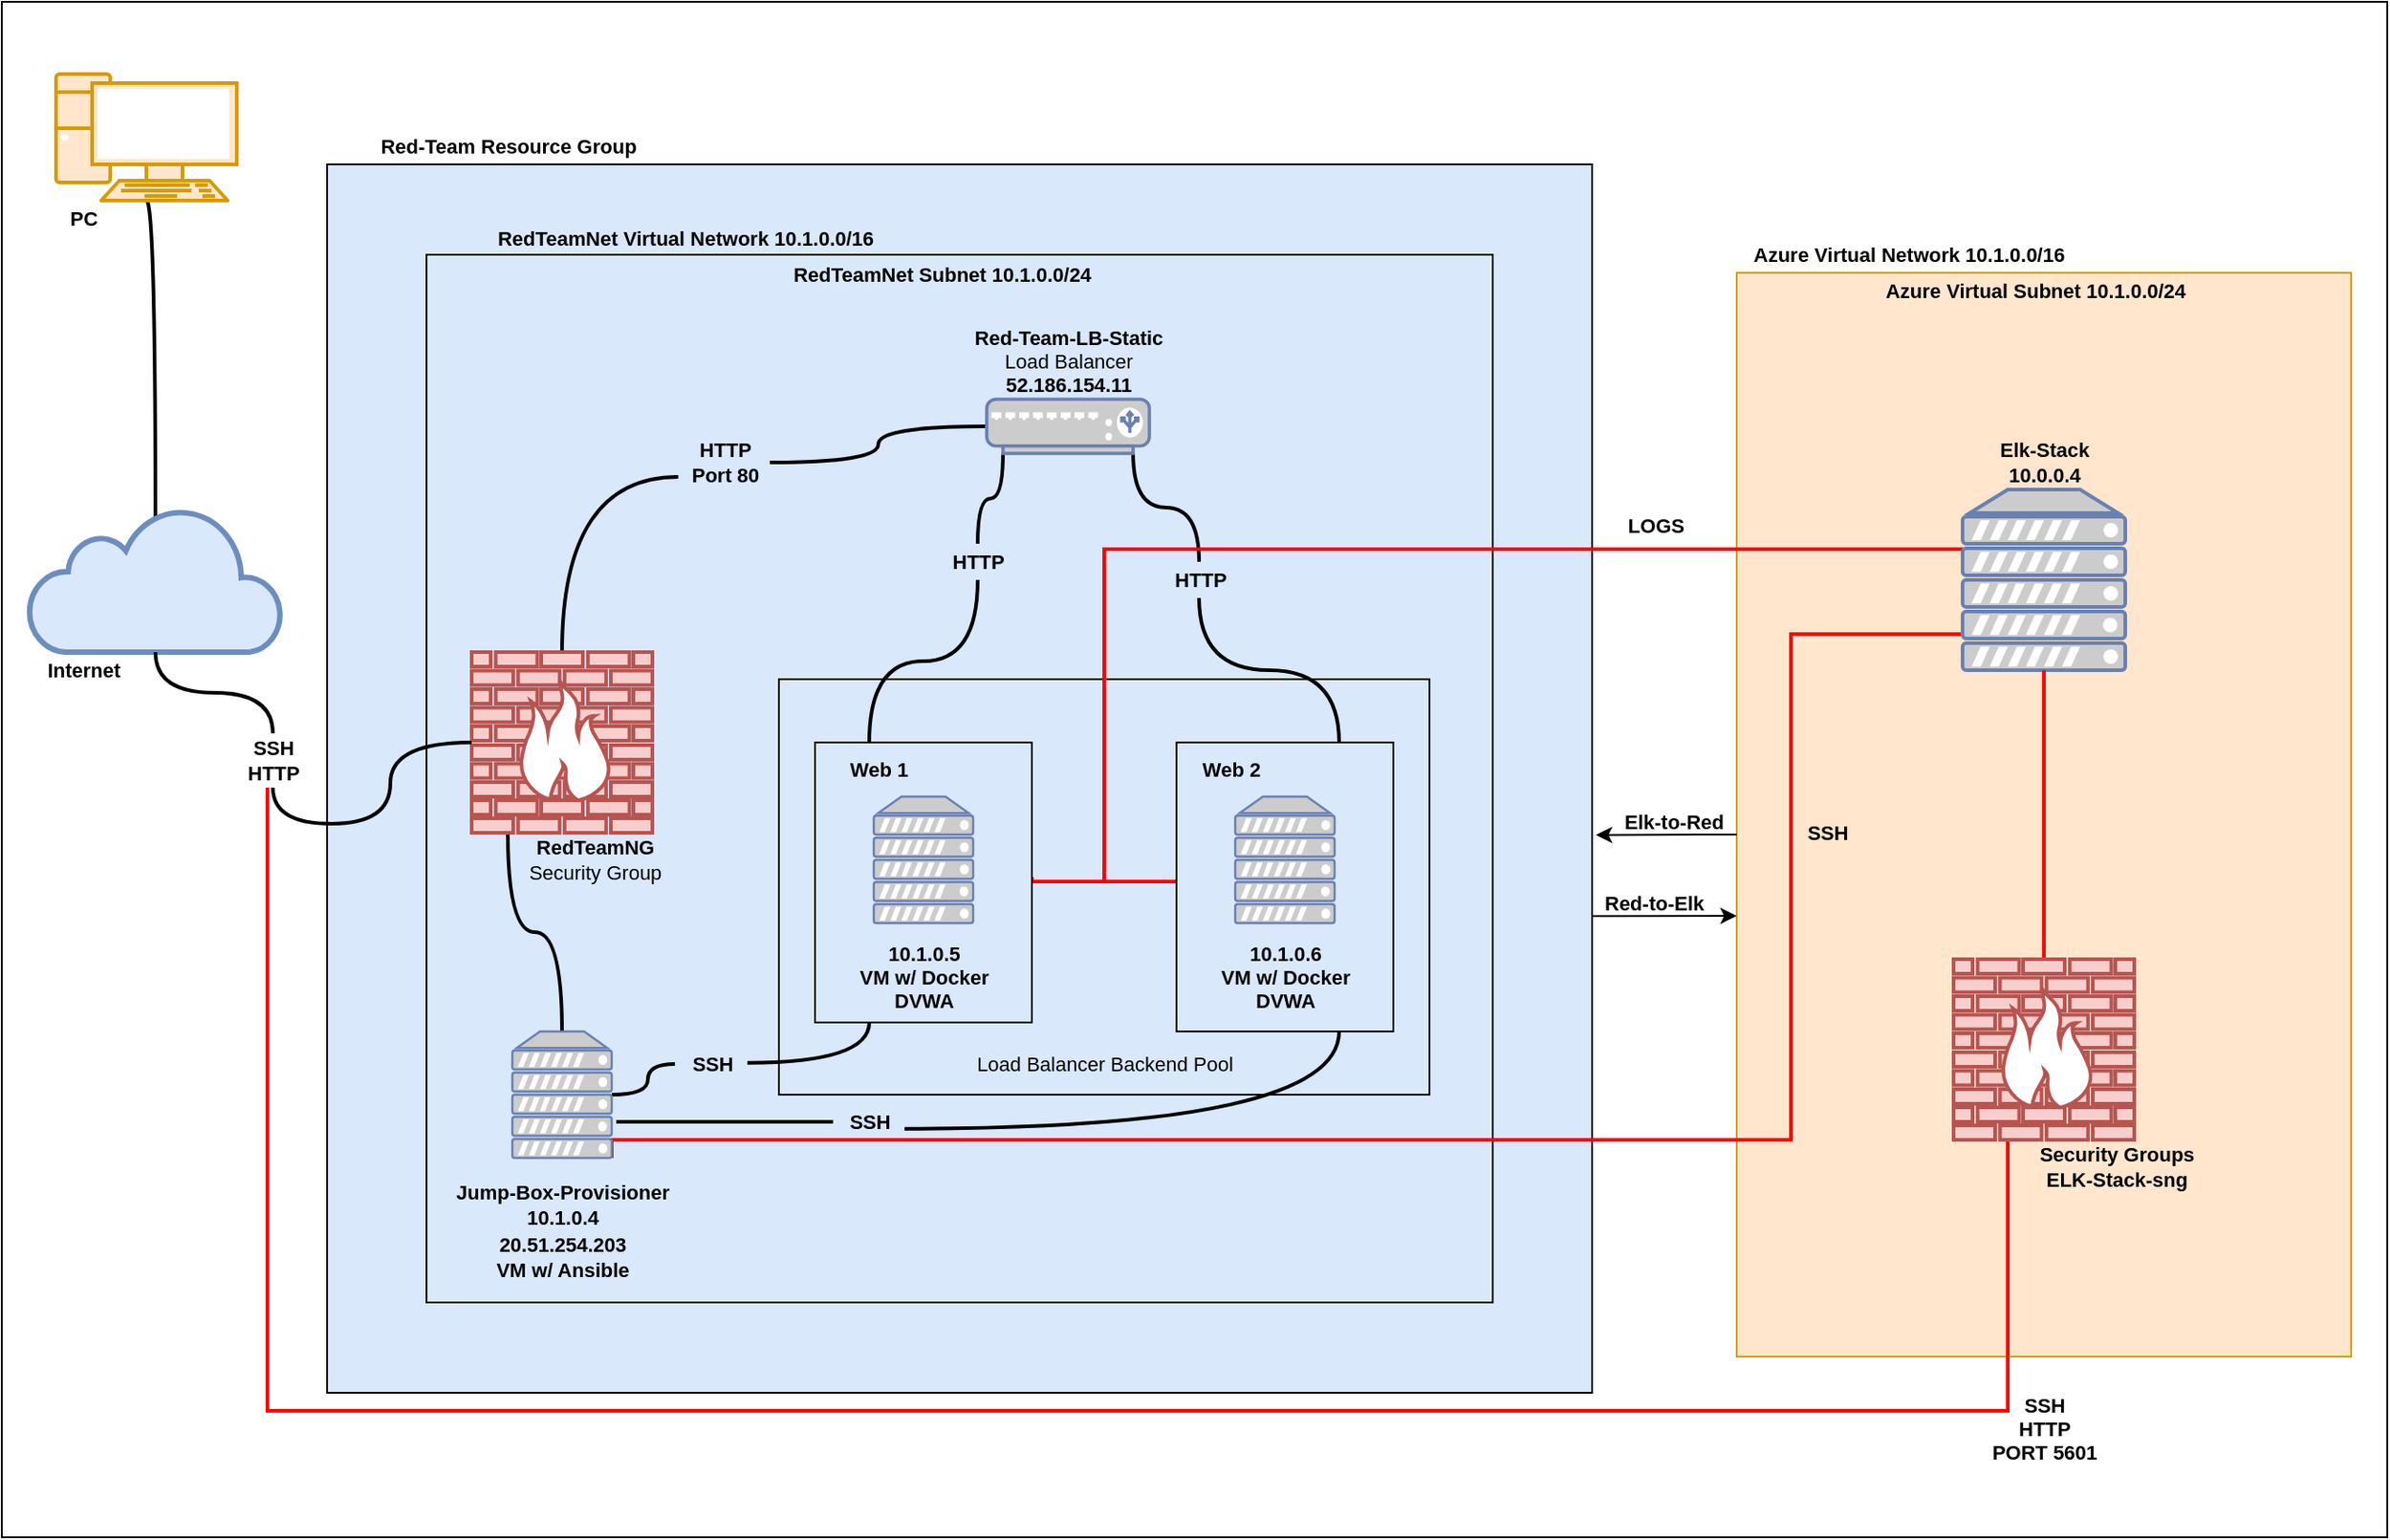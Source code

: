 <mxfile version="15.9.4" type="device"><diagram id="VUIN6gnFWrO7nGe89qZ6" name="Page-1"><mxGraphModel dx="2021" dy="1124" grid="1" gridSize="10" guides="1" tooltips="1" connect="1" arrows="1" fold="1" page="1" pageScale="1" pageWidth="1100" pageHeight="850" math="0" shadow="0"><root><mxCell id="0"/><mxCell id="1" parent="0"/><mxCell id="QiFDGlQleOejfIfcD5En-47" value="" style="rounded=0;whiteSpace=wrap;html=1;fontSize=12;" vertex="1" parent="1"><mxGeometry width="1320" height="850" as="geometry"/></mxCell><mxCell id="QiFDGlQleOejfIfcD5En-48" value="" style="rounded=0;whiteSpace=wrap;html=1;fontSize=12;fillColor=#ffe6cc;strokeColor=#d79b00;" vertex="1" parent="1"><mxGeometry x="960" y="150" width="340" height="600" as="geometry"/></mxCell><mxCell id="QiFDGlQleOejfIfcD5En-40" style="edgeStyle=orthogonalEdgeStyle;rounded=0;orthogonalLoop=1;jettySize=auto;html=1;exitX=0.999;exitY=0.612;exitDx=0;exitDy=0;exitPerimeter=0;" edge="1" parent="1" source="t0cJ-oJzR2DotqfWbUaT-24"><mxGeometry relative="1" as="geometry"><mxPoint x="960" y="506" as="targetPoint"/><Array as="points"><mxPoint x="960" y="506"/></Array></mxGeometry></mxCell><mxCell id="QiFDGlQleOejfIfcD5En-41" style="edgeStyle=orthogonalEdgeStyle;rounded=0;orthogonalLoop=1;jettySize=auto;html=1;exitX=1.003;exitY=0.568;exitDx=0;exitDy=0;exitPerimeter=0;" edge="1" parent="1"><mxGeometry relative="1" as="geometry"><mxPoint x="882.1" y="461.24" as="targetPoint"/><mxPoint x="960" y="461" as="sourcePoint"/><Array as="points"><mxPoint x="940" y="461"/><mxPoint x="940" y="461"/></Array></mxGeometry></mxCell><mxCell id="t0cJ-oJzR2DotqfWbUaT-24" value="" style="whiteSpace=wrap;html=1;strokeWidth=1;fillColor=#dae8fc;strokeColor=#000000;" parent="1" vertex="1"><mxGeometry x="180" y="90" width="700" height="680" as="geometry"/></mxCell><mxCell id="t0cJ-oJzR2DotqfWbUaT-26" value="" style="whiteSpace=wrap;html=1;strokeWidth=1;fillColor=#dae8fc;strokeColor=#000000;" parent="1" vertex="1"><mxGeometry x="235" y="140" width="590" height="580" as="geometry"/></mxCell><mxCell id="t0cJ-oJzR2DotqfWbUaT-34" value="" style="whiteSpace=wrap;html=1;strokeWidth=1;fillColor=#dae8fc;strokeColor=#000000;" parent="1" vertex="1"><mxGeometry x="430" y="375" width="360" height="230" as="geometry"/></mxCell><mxCell id="t0cJ-oJzR2DotqfWbUaT-130" style="edgeStyle=orthogonalEdgeStyle;curved=1;orthogonalLoop=1;jettySize=auto;html=1;exitX=0.5;exitY=1;exitDx=0;exitDy=0;exitPerimeter=0;entryX=0.5;entryY=0.08;entryDx=0;entryDy=0;entryPerimeter=0;fontSize=11;endArrow=none;endFill=0;strokeColor=default;strokeWidth=2;" parent="1" source="t0cJ-oJzR2DotqfWbUaT-22" target="t0cJ-oJzR2DotqfWbUaT-54" edge="1"><mxGeometry relative="1" as="geometry"><Array as="points"><mxPoint x="85" y="110"/></Array></mxGeometry></mxCell><mxCell id="t0cJ-oJzR2DotqfWbUaT-22" value="" style="verticalAlign=top;verticalLabelPosition=bottom;labelPosition=center;align=center;html=1;outlineConnect=0;fillColor=#ffe6cc;strokeColor=#d79b00;gradientDirection=north;strokeWidth=2;shape=mxgraph.networks.pc;" parent="1" vertex="1"><mxGeometry x="30" y="40" width="100" height="70" as="geometry"/></mxCell><mxCell id="t0cJ-oJzR2DotqfWbUaT-98" style="edgeStyle=orthogonalEdgeStyle;curved=1;orthogonalLoop=1;jettySize=auto;html=1;entryX=0.5;entryY=0;entryDx=0;entryDy=0;entryPerimeter=0;fontSize=11;endArrow=none;endFill=0;strokeColor=default;strokeWidth=2;" parent="1" source="t0cJ-oJzR2DotqfWbUaT-27" target="t0cJ-oJzR2DotqfWbUaT-32" edge="1"><mxGeometry relative="1" as="geometry"><mxPoint x="270" y="460" as="sourcePoint"/><Array as="points"><mxPoint x="280" y="515"/><mxPoint x="310" y="515"/></Array></mxGeometry></mxCell><mxCell id="t0cJ-oJzR2DotqfWbUaT-124" style="edgeStyle=orthogonalEdgeStyle;curved=1;orthogonalLoop=1;jettySize=auto;html=1;exitX=0.5;exitY=0;exitDx=0;exitDy=0;exitPerimeter=0;entryX=-0.014;entryY=0.767;entryDx=0;entryDy=0;entryPerimeter=0;fontSize=11;endArrow=none;endFill=0;strokeColor=default;strokeWidth=2;" parent="1" source="t0cJ-oJzR2DotqfWbUaT-27" target="t0cJ-oJzR2DotqfWbUaT-68" edge="1"><mxGeometry relative="1" as="geometry"/></mxCell><mxCell id="t0cJ-oJzR2DotqfWbUaT-27" value="" style="verticalAlign=top;verticalLabelPosition=bottom;labelPosition=center;align=center;html=1;outlineConnect=0;fillColor=#f8cecc;strokeColor=#b85450;gradientDirection=north;strokeWidth=2;shape=mxgraph.networks.firewall;" parent="1" vertex="1"><mxGeometry x="260" y="360" width="100" height="100" as="geometry"/></mxCell><mxCell id="t0cJ-oJzR2DotqfWbUaT-126" style="edgeStyle=orthogonalEdgeStyle;curved=1;orthogonalLoop=1;jettySize=auto;html=1;fontSize=11;endArrow=none;endFill=0;strokeColor=default;strokeWidth=2;" parent="1" target="t0cJ-oJzR2DotqfWbUaT-75" edge="1"><mxGeometry relative="1" as="geometry"><mxPoint x="340" y="620" as="sourcePoint"/><Array as="points"><mxPoint x="370" y="620"/><mxPoint x="370" y="620"/></Array></mxGeometry></mxCell><mxCell id="t0cJ-oJzR2DotqfWbUaT-129" style="edgeStyle=orthogonalEdgeStyle;curved=1;orthogonalLoop=1;jettySize=auto;html=1;fontSize=11;endArrow=none;endFill=0;strokeColor=default;strokeWidth=2;" parent="1" source="t0cJ-oJzR2DotqfWbUaT-32" target="t0cJ-oJzR2DotqfWbUaT-74" edge="1"><mxGeometry relative="1" as="geometry"/></mxCell><mxCell id="QiFDGlQleOejfIfcD5En-55" style="edgeStyle=orthogonalEdgeStyle;rounded=0;orthogonalLoop=1;jettySize=auto;html=1;exitX=1;exitY=1;exitDx=0;exitDy=0;exitPerimeter=0;fontSize=12;endArrow=none;endFill=0;strokeColor=#FF0000;strokeWidth=2;" edge="1" parent="1" source="t0cJ-oJzR2DotqfWbUaT-32" target="QiFDGlQleOejfIfcD5En-44"><mxGeometry relative="1" as="geometry"><Array as="points"><mxPoint x="338" y="630"/><mxPoint x="990" y="630"/><mxPoint x="990" y="350"/></Array></mxGeometry></mxCell><mxCell id="t0cJ-oJzR2DotqfWbUaT-32" value="" style="fontColor=#0066CC;verticalAlign=top;verticalLabelPosition=bottom;labelPosition=center;align=center;html=1;outlineConnect=0;fillColor=#CCCCCC;strokeColor=#6881B3;gradientColor=none;gradientDirection=north;strokeWidth=2;shape=mxgraph.networks.server;" parent="1" vertex="1"><mxGeometry x="282.5" y="570" width="55" height="70" as="geometry"/></mxCell><mxCell id="t0cJ-oJzR2DotqfWbUaT-121" style="edgeStyle=orthogonalEdgeStyle;curved=1;orthogonalLoop=1;jettySize=auto;html=1;exitX=0.25;exitY=0;exitDx=0;exitDy=0;fontSize=11;endArrow=none;endFill=0;strokeColor=default;strokeWidth=2;" parent="1" source="t0cJ-oJzR2DotqfWbUaT-35" target="t0cJ-oJzR2DotqfWbUaT-88" edge="1"><mxGeometry relative="1" as="geometry"/></mxCell><mxCell id="t0cJ-oJzR2DotqfWbUaT-128" style="edgeStyle=orthogonalEdgeStyle;curved=1;orthogonalLoop=1;jettySize=auto;html=1;exitX=0.25;exitY=1;exitDx=0;exitDy=0;entryX=1.002;entryY=0.467;entryDx=0;entryDy=0;entryPerimeter=0;fontSize=11;endArrow=none;endFill=0;strokeColor=default;strokeWidth=2;" parent="1" source="t0cJ-oJzR2DotqfWbUaT-35" target="t0cJ-oJzR2DotqfWbUaT-74" edge="1"><mxGeometry relative="1" as="geometry"/></mxCell><mxCell id="QiFDGlQleOejfIfcD5En-50" style="edgeStyle=orthogonalEdgeStyle;rounded=0;orthogonalLoop=1;jettySize=auto;html=1;exitX=1;exitY=0.5;exitDx=0;exitDy=0;entryX=0;entryY=0.5;entryDx=0;entryDy=0;fontSize=12;endArrow=none;endFill=0;strokeWidth=2;fillColor=#d5e8d4;strokeColor=#FF0000;" edge="1" parent="1"><mxGeometry relative="1" as="geometry"><mxPoint x="570" y="484.5" as="sourcePoint"/><mxPoint x="650" y="487" as="targetPoint"/><Array as="points"><mxPoint x="570" y="487"/></Array></mxGeometry></mxCell><mxCell id="t0cJ-oJzR2DotqfWbUaT-35" value="" style="whiteSpace=wrap;html=1;strokeWidth=1;fillColor=#dae8fc;strokeColor=#000000;" parent="1" vertex="1"><mxGeometry x="450" y="410" width="120" height="155" as="geometry"/></mxCell><mxCell id="t0cJ-oJzR2DotqfWbUaT-123" style="edgeStyle=orthogonalEdgeStyle;curved=1;orthogonalLoop=1;jettySize=auto;html=1;exitX=0.75;exitY=0;exitDx=0;exitDy=0;fontSize=11;endArrow=none;endFill=0;strokeColor=default;strokeWidth=2;" parent="1" source="t0cJ-oJzR2DotqfWbUaT-39" target="t0cJ-oJzR2DotqfWbUaT-89" edge="1"><mxGeometry relative="1" as="geometry"/></mxCell><mxCell id="t0cJ-oJzR2DotqfWbUaT-127" style="edgeStyle=orthogonalEdgeStyle;curved=1;orthogonalLoop=1;jettySize=auto;html=1;exitX=0.75;exitY=1;exitDx=0;exitDy=0;entryX=0.988;entryY=0.693;entryDx=0;entryDy=0;entryPerimeter=0;fontSize=11;endArrow=none;endFill=0;strokeColor=default;strokeWidth=2;" parent="1" source="t0cJ-oJzR2DotqfWbUaT-39" target="t0cJ-oJzR2DotqfWbUaT-75" edge="1"><mxGeometry relative="1" as="geometry"/></mxCell><mxCell id="t0cJ-oJzR2DotqfWbUaT-39" value="" style="whiteSpace=wrap;html=1;strokeWidth=1;fillColor=#dae8fc;strokeColor=#000000;" parent="1" vertex="1"><mxGeometry x="650" y="410" width="120" height="160" as="geometry"/></mxCell><mxCell id="t0cJ-oJzR2DotqfWbUaT-119" style="edgeStyle=orthogonalEdgeStyle;curved=1;orthogonalLoop=1;jettySize=auto;html=1;exitX=0.1;exitY=1;exitDx=0;exitDy=0;exitPerimeter=0;fontSize=11;endArrow=none;endFill=0;strokeColor=default;strokeWidth=2;" parent="1" source="t0cJ-oJzR2DotqfWbUaT-43" target="t0cJ-oJzR2DotqfWbUaT-88" edge="1"><mxGeometry relative="1" as="geometry"><Array as="points"><mxPoint x="554" y="275"/><mxPoint x="540" y="275"/></Array></mxGeometry></mxCell><mxCell id="t0cJ-oJzR2DotqfWbUaT-122" style="edgeStyle=orthogonalEdgeStyle;curved=1;orthogonalLoop=1;jettySize=auto;html=1;exitX=0.9;exitY=1;exitDx=0;exitDy=0;exitPerimeter=0;fontSize=11;endArrow=none;endFill=0;strokeColor=default;strokeWidth=2;" parent="1" source="t0cJ-oJzR2DotqfWbUaT-43" target="t0cJ-oJzR2DotqfWbUaT-89" edge="1"><mxGeometry relative="1" as="geometry"/></mxCell><mxCell id="t0cJ-oJzR2DotqfWbUaT-125" style="edgeStyle=orthogonalEdgeStyle;curved=1;orthogonalLoop=1;jettySize=auto;html=1;exitX=0;exitY=0.5;exitDx=0;exitDy=0;exitPerimeter=0;fontSize=11;endArrow=none;endFill=0;strokeColor=default;strokeWidth=2;" parent="1" source="t0cJ-oJzR2DotqfWbUaT-43" target="t0cJ-oJzR2DotqfWbUaT-68" edge="1"><mxGeometry relative="1" as="geometry"/></mxCell><mxCell id="t0cJ-oJzR2DotqfWbUaT-43" value="" style="fontColor=#0066CC;verticalAlign=top;verticalLabelPosition=bottom;labelPosition=center;align=center;html=1;outlineConnect=0;fillColor=#CCCCCC;strokeColor=#6881B3;gradientColor=none;gradientDirection=north;strokeWidth=2;shape=mxgraph.networks.load_balancer;" parent="1" vertex="1"><mxGeometry x="545" y="220" width="90" height="30" as="geometry"/></mxCell><mxCell id="t0cJ-oJzR2DotqfWbUaT-52" value="PC" style="text;html=1;align=center;verticalAlign=middle;resizable=0;points=[];autosize=1;strokeColor=none;fillColor=none;fontSize=11;fontStyle=1" parent="1" vertex="1"><mxGeometry x="30" y="110" width="30" height="20" as="geometry"/></mxCell><mxCell id="t0cJ-oJzR2DotqfWbUaT-108" style="edgeStyle=orthogonalEdgeStyle;curved=1;orthogonalLoop=1;jettySize=auto;html=1;exitX=0.5;exitY=1;exitDx=0;exitDy=0;exitPerimeter=0;fontSize=11;endArrow=none;endFill=0;strokeColor=default;strokeWidth=2;startArrow=none;" parent="1" source="t0cJ-oJzR2DotqfWbUaT-59" target="t0cJ-oJzR2DotqfWbUaT-27" edge="1"><mxGeometry relative="1" as="geometry"/></mxCell><mxCell id="t0cJ-oJzR2DotqfWbUaT-54" value="" style="html=1;outlineConnect=0;fillColor=#dae8fc;strokeColor=#6c8ebf;gradientDirection=north;strokeWidth=2;shape=mxgraph.networks.cloud;fontSize=12;" parent="1" vertex="1"><mxGeometry x="15" y="280" width="140" height="80" as="geometry"/></mxCell><mxCell id="t0cJ-oJzR2DotqfWbUaT-56" value="Internet&lt;span style=&quot;font-size: 11px;&quot;&gt;&lt;br style=&quot;font-size: 11px;&quot;&gt;&lt;/span&gt;" style="text;html=1;align=center;verticalAlign=middle;resizable=0;points=[];autosize=1;strokeColor=none;fillColor=none;fontSize=11;fontStyle=1" parent="1" vertex="1"><mxGeometry x="15" y="360" width="60" height="20" as="geometry"/></mxCell><mxCell id="t0cJ-oJzR2DotqfWbUaT-60" value="&lt;span style=&quot;font-size: 11px&quot;&gt;&lt;b&gt;RedTeamNG&lt;/b&gt;&lt;br&gt;Security Group&lt;br&gt;&lt;/span&gt;" style="text;html=1;align=center;verticalAlign=middle;resizable=0;points=[];autosize=1;strokeColor=none;fillColor=none;fontSize=11;" parent="1" vertex="1"><mxGeometry x="282.5" y="460" width="90" height="30" as="geometry"/></mxCell><mxCell id="t0cJ-oJzR2DotqfWbUaT-62" value="" style="fontColor=#0066CC;verticalAlign=top;verticalLabelPosition=bottom;labelPosition=center;align=center;html=1;outlineConnect=0;fillColor=#CCCCCC;strokeColor=#6881B3;gradientColor=none;gradientDirection=north;strokeWidth=2;shape=mxgraph.networks.server;" parent="1" vertex="1"><mxGeometry x="482.5" y="440" width="55" height="70" as="geometry"/></mxCell><mxCell id="t0cJ-oJzR2DotqfWbUaT-63" value="" style="fontColor=#0066CC;verticalAlign=top;verticalLabelPosition=bottom;labelPosition=center;align=center;html=1;outlineConnect=0;fillColor=#CCCCCC;strokeColor=#6881B3;gradientColor=none;gradientDirection=north;strokeWidth=2;shape=mxgraph.networks.server;" parent="1" vertex="1"><mxGeometry x="682.5" y="440" width="55" height="70" as="geometry"/></mxCell><mxCell id="t0cJ-oJzR2DotqfWbUaT-68" value="&lt;b style=&quot;font-size: 11px;&quot;&gt;HTTP&lt;br style=&quot;font-size: 11px;&quot;&gt;Port 80&lt;/b&gt;" style="text;html=1;align=center;verticalAlign=middle;resizable=0;points=[];autosize=1;strokeColor=none;fillColor=none;fontSize=11;" parent="1" vertex="1"><mxGeometry x="375" y="240" width="50" height="30" as="geometry"/></mxCell><mxCell id="t0cJ-oJzR2DotqfWbUaT-69" value="&lt;b style=&quot;font-size: 11px&quot;&gt;Jump-Box-Provisioner&lt;br&gt;10.1.0.4&lt;br&gt;20.51.254.203&lt;br&gt;VM w/ Ansible&lt;/b&gt;" style="text;html=1;align=center;verticalAlign=middle;resizable=0;points=[];autosize=1;strokeColor=none;fillColor=none;fontSize=12;" parent="1" vertex="1"><mxGeometry x="245" y="650" width="130" height="60" as="geometry"/></mxCell><mxCell id="t0cJ-oJzR2DotqfWbUaT-71" value="Load Balancer Backend Pool" style="text;html=1;align=center;verticalAlign=middle;resizable=0;points=[];autosize=1;strokeColor=none;fillColor=none;fontSize=11;" parent="1" vertex="1"><mxGeometry x="530" y="578" width="160" height="20" as="geometry"/></mxCell><mxCell id="t0cJ-oJzR2DotqfWbUaT-74" value="&lt;b&gt;SSH&lt;/b&gt;" style="text;html=1;align=center;verticalAlign=middle;resizable=0;points=[];autosize=1;strokeColor=none;fillColor=none;fontSize=11;" parent="1" vertex="1"><mxGeometry x="372.5" y="578" width="40" height="20" as="geometry"/></mxCell><mxCell id="t0cJ-oJzR2DotqfWbUaT-75" value="&lt;b&gt;SSH&lt;/b&gt;" style="text;html=1;align=center;verticalAlign=middle;resizable=0;points=[];autosize=1;strokeColor=none;fillColor=none;fontSize=11;" parent="1" vertex="1"><mxGeometry x="460" y="610" width="40" height="20" as="geometry"/></mxCell><mxCell id="t0cJ-oJzR2DotqfWbUaT-76" value="10.1.0.5&lt;br&gt;VM w/ Docker&lt;br&gt;DVWA" style="text;html=1;align=center;verticalAlign=middle;resizable=0;points=[];autosize=1;strokeColor=none;fillColor=none;fontSize=11;fontStyle=1" parent="1" vertex="1"><mxGeometry x="465" y="520" width="90" height="40" as="geometry"/></mxCell><mxCell id="t0cJ-oJzR2DotqfWbUaT-77" value="10.1.0.6&lt;br&gt;VM w/ Docker&lt;br&gt;DVWA" style="text;html=1;align=center;verticalAlign=middle;resizable=0;points=[];autosize=1;strokeColor=none;fillColor=none;fontSize=11;fontStyle=1" parent="1" vertex="1"><mxGeometry x="665" y="520" width="90" height="40" as="geometry"/></mxCell><mxCell id="t0cJ-oJzR2DotqfWbUaT-78" value="&lt;b&gt;Red-Team&amp;nbsp;Resource Group&lt;/b&gt;" style="text;html=1;align=center;verticalAlign=middle;resizable=0;points=[];autosize=1;strokeColor=none;fillColor=none;fontSize=11;" parent="1" vertex="1"><mxGeometry x="200" y="70" width="160" height="20" as="geometry"/></mxCell><mxCell id="t0cJ-oJzR2DotqfWbUaT-79" value="&lt;b&gt;RedTeamNet&amp;nbsp;Virtual Network&amp;nbsp;10.1.0.0/16&lt;/b&gt;" style="text;html=1;align=center;verticalAlign=middle;resizable=0;points=[];autosize=1;strokeColor=none;fillColor=none;fontSize=11;" parent="1" vertex="1"><mxGeometry x="268" y="121" width="220" height="20" as="geometry"/></mxCell><mxCell id="t0cJ-oJzR2DotqfWbUaT-81" value="&lt;b&gt;RedTeamNet Subnet 10.1.0.0/24&lt;/b&gt;" style="text;html=1;align=center;verticalAlign=middle;resizable=0;points=[];autosize=1;strokeColor=none;fillColor=none;fontSize=11;" parent="1" vertex="1"><mxGeometry x="430" y="141" width="180" height="20" as="geometry"/></mxCell><mxCell id="t0cJ-oJzR2DotqfWbUaT-91" value="&lt;b&gt;Red-Team-LB-Static&lt;/b&gt;&lt;br&gt;Load Balancer&lt;br&gt;&lt;b&gt;52.186.154.11&lt;/b&gt;" style="text;html=1;align=center;verticalAlign=middle;resizable=0;points=[];autosize=1;strokeColor=none;fillColor=none;fontSize=11;" parent="1" vertex="1"><mxGeometry x="530" y="179" width="120" height="40" as="geometry"/></mxCell><mxCell id="t0cJ-oJzR2DotqfWbUaT-92" value="&lt;b&gt;Web 1&lt;/b&gt;" style="text;html=1;align=center;verticalAlign=middle;resizable=0;points=[];autosize=1;strokeColor=none;fillColor=none;fontSize=11;" parent="1" vertex="1"><mxGeometry x="460" y="415" width="50" height="20" as="geometry"/></mxCell><mxCell id="t0cJ-oJzR2DotqfWbUaT-93" value="&lt;b&gt;Web 2&lt;br&gt;&lt;/b&gt;" style="text;html=1;align=center;verticalAlign=middle;resizable=0;points=[];autosize=1;strokeColor=none;fillColor=none;fontSize=11;" parent="1" vertex="1"><mxGeometry x="655" y="415" width="50" height="20" as="geometry"/></mxCell><mxCell id="t0cJ-oJzR2DotqfWbUaT-59" value="&lt;b style=&quot;font-size: 11px;&quot;&gt;SSH &lt;br style=&quot;font-size: 11px;&quot;&gt;HTTP&lt;/b&gt;" style="text;html=1;align=center;verticalAlign=middle;resizable=0;points=[];autosize=1;strokeColor=none;fillColor=none;fontSize=11;" parent="1" vertex="1"><mxGeometry x="130" y="405" width="40" height="30" as="geometry"/></mxCell><mxCell id="t0cJ-oJzR2DotqfWbUaT-110" value="" style="edgeStyle=orthogonalEdgeStyle;curved=1;orthogonalLoop=1;jettySize=auto;html=1;exitX=0.5;exitY=1;exitDx=0;exitDy=0;exitPerimeter=0;fontSize=11;endArrow=none;endFill=0;strokeColor=default;strokeWidth=2;" parent="1" source="t0cJ-oJzR2DotqfWbUaT-54" target="t0cJ-oJzR2DotqfWbUaT-59" edge="1"><mxGeometry relative="1" as="geometry"><mxPoint x="85.0" y="360" as="sourcePoint"/><mxPoint x="260" y="410.043" as="targetPoint"/></mxGeometry></mxCell><mxCell id="t0cJ-oJzR2DotqfWbUaT-88" value="&lt;b&gt;HTTP&lt;br&gt;&lt;/b&gt;" style="text;html=1;align=center;verticalAlign=middle;resizable=0;points=[];autosize=1;strokeColor=none;fillColor=none;fontSize=11;" parent="1" vertex="1"><mxGeometry x="520" y="300" width="40" height="20" as="geometry"/></mxCell><mxCell id="t0cJ-oJzR2DotqfWbUaT-89" value="&lt;b&gt;HTTP&lt;br&gt;&lt;/b&gt;" style="text;html=1;align=center;verticalAlign=middle;resizable=0;points=[];autosize=1;strokeColor=none;fillColor=none;fontSize=11;" parent="1" vertex="1"><mxGeometry x="642.5" y="310" width="40" height="20" as="geometry"/></mxCell><mxCell id="t0cJ-oJzR2DotqfWbUaT-132" value="&lt;b&gt;Red-to-Elk&lt;/b&gt;" style="text;html=1;align=center;verticalAlign=middle;resizable=0;points=[];autosize=1;strokeColor=none;fillColor=none;fontSize=11;" parent="1" vertex="1"><mxGeometry x="879" y="489" width="70" height="20" as="geometry"/></mxCell><mxCell id="t0cJ-oJzR2DotqfWbUaT-134" value="&lt;b&gt;Elk-to-Red&lt;/b&gt;" style="text;html=1;align=center;verticalAlign=middle;resizable=0;points=[];autosize=1;strokeColor=none;fillColor=none;fontSize=11;" parent="1" vertex="1"><mxGeometry x="890" y="444" width="70" height="20" as="geometry"/></mxCell><mxCell id="QiFDGlQleOejfIfcD5En-51" style="edgeStyle=orthogonalEdgeStyle;rounded=0;orthogonalLoop=1;jettySize=auto;html=1;fontSize=12;endArrow=none;endFill=0;strokeColor=#FF0000;strokeWidth=2;verticalAlign=middle;" edge="1" parent="1"><mxGeometry relative="1" as="geometry"><mxPoint x="610" y="487" as="targetPoint"/><mxPoint x="1085" y="302.966" as="sourcePoint"/><Array as="points"><mxPoint x="610" y="303"/></Array></mxGeometry></mxCell><mxCell id="QiFDGlQleOejfIfcD5En-44" value="" style="fontColor=#0066CC;verticalAlign=top;verticalLabelPosition=bottom;labelPosition=center;align=center;html=1;outlineConnect=0;fillColor=#CCCCCC;strokeColor=#6881B3;gradientColor=none;gradientDirection=north;strokeWidth=2;shape=mxgraph.networks.server;" vertex="1" parent="1"><mxGeometry x="1085" y="270" width="90" height="100" as="geometry"/></mxCell><mxCell id="QiFDGlQleOejfIfcD5En-45" value="Elk-Stack&lt;br style=&quot;font-size: 11px;&quot;&gt;10.0.0.4" style="text;html=1;align=center;verticalAlign=middle;resizable=0;points=[];autosize=1;strokeColor=none;fillColor=none;fontStyle=1;fontSize=11;" vertex="1" parent="1"><mxGeometry x="1095" y="240" width="70" height="30" as="geometry"/></mxCell><mxCell id="QiFDGlQleOejfIfcD5En-52" style="edgeStyle=orthogonalEdgeStyle;rounded=0;orthogonalLoop=1;jettySize=auto;html=1;fontSize=12;endArrow=none;endFill=0;strokeColor=#FF0000;strokeWidth=2;entryX=0.425;entryY=1;entryDx=0;entryDy=0;entryPerimeter=0;" edge="1" parent="1" source="QiFDGlQleOejfIfcD5En-49" target="t0cJ-oJzR2DotqfWbUaT-59"><mxGeometry relative="1" as="geometry"><mxPoint x="147" y="450" as="targetPoint"/><Array as="points"><mxPoint x="1110" y="780"/><mxPoint x="147" y="780"/></Array></mxGeometry></mxCell><mxCell id="QiFDGlQleOejfIfcD5En-54" style="edgeStyle=orthogonalEdgeStyle;rounded=0;orthogonalLoop=1;jettySize=auto;html=1;exitX=0.5;exitY=0;exitDx=0;exitDy=0;exitPerimeter=0;entryX=0.5;entryY=1;entryDx=0;entryDy=0;entryPerimeter=0;fontSize=12;endArrow=none;endFill=0;strokeColor=#FF0000;strokeWidth=2;" edge="1" parent="1" source="QiFDGlQleOejfIfcD5En-49" target="QiFDGlQleOejfIfcD5En-44"><mxGeometry relative="1" as="geometry"/></mxCell><mxCell id="QiFDGlQleOejfIfcD5En-49" value="" style="verticalAlign=top;verticalLabelPosition=bottom;labelPosition=center;align=center;html=1;outlineConnect=0;fillColor=#f8cecc;strokeColor=#b85450;gradientDirection=north;strokeWidth=2;shape=mxgraph.networks.firewall;fontSize=12;" vertex="1" parent="1"><mxGeometry x="1080" y="530" width="100" height="100" as="geometry"/></mxCell><mxCell id="QiFDGlQleOejfIfcD5En-56" value="Azure Virtual Subnet 10.1.0.0/24" style="text;html=1;align=center;verticalAlign=middle;resizable=0;points=[];autosize=1;strokeColor=none;fillColor=none;fontSize=11;fontStyle=1" vertex="1" parent="1"><mxGeometry x="1035" y="150" width="180" height="20" as="geometry"/></mxCell><mxCell id="QiFDGlQleOejfIfcD5En-57" value="Azure Virtual Network 10.1.0.0/16" style="text;html=1;align=center;verticalAlign=middle;resizable=0;points=[];autosize=1;strokeColor=none;fillColor=none;fontSize=11;fontStyle=1" vertex="1" parent="1"><mxGeometry x="960" y="130" width="190" height="20" as="geometry"/></mxCell><mxCell id="QiFDGlQleOejfIfcD5En-58" value="Security Groups&lt;br&gt;ELK-Stack-sng" style="text;html=1;align=center;verticalAlign=middle;resizable=0;points=[];autosize=1;strokeColor=none;fillColor=none;fontSize=11;fontStyle=1" vertex="1" parent="1"><mxGeometry x="1120" y="630" width="100" height="30" as="geometry"/></mxCell><mxCell id="QiFDGlQleOejfIfcD5En-59" value="&lt;b&gt;SSH&lt;br&gt;HTTP&lt;br&gt;PORT 5601&lt;br&gt;&lt;/b&gt;" style="text;html=1;align=center;verticalAlign=middle;resizable=0;points=[];autosize=1;strokeColor=none;fillColor=none;fontSize=11;" vertex="1" parent="1"><mxGeometry x="1095" y="770" width="70" height="40" as="geometry"/></mxCell><mxCell id="QiFDGlQleOejfIfcD5En-60" value="&lt;b&gt;SSH&lt;/b&gt;" style="text;html=1;align=center;verticalAlign=middle;resizable=0;points=[];autosize=1;strokeColor=none;fillColor=none;fontSize=11;" vertex="1" parent="1"><mxGeometry x="990" y="450" width="40" height="20" as="geometry"/></mxCell><mxCell id="QiFDGlQleOejfIfcD5En-61" value="LOGS" style="text;html=1;align=center;verticalAlign=middle;resizable=0;points=[];autosize=1;strokeColor=none;fillColor=none;fontSize=11;fontStyle=1" vertex="1" parent="1"><mxGeometry x="890" y="280" width="50" height="20" as="geometry"/></mxCell></root></mxGraphModel></diagram></mxfile>